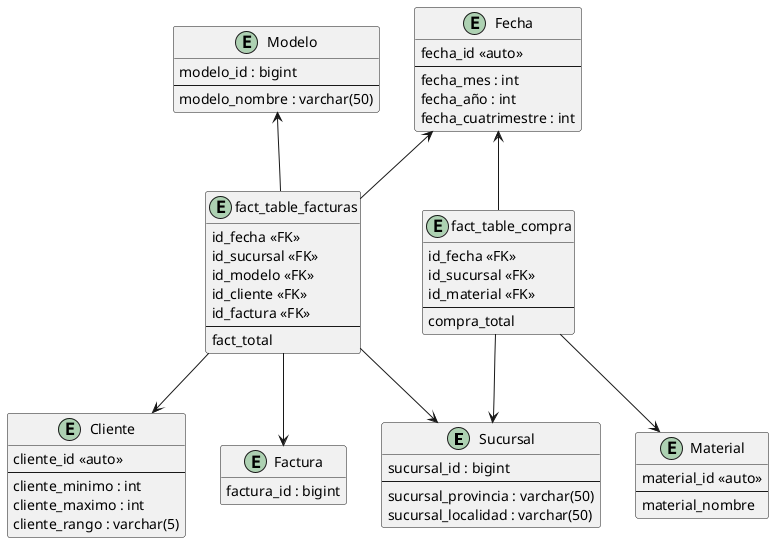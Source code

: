 @startuml BI
hide methods

entity Sucursal {
    sucursal_id : bigint
    --
    sucursal_provincia : varchar(50)
    sucursal_localidad : varchar(50)
}

entity Cliente {
    cliente_id <<auto>>
    --
    cliente_minimo : int
    cliente_maximo : int
    cliente_rango : varchar(5)
}

entity Modelo {
    modelo_id : bigint
    --
    modelo_nombre : varchar(50)
}

entity Fecha {
    fecha_id <<auto>>
    --
    fecha_mes : int
    fecha_año : int
    fecha_cuatrimestre : int
}

entity Factura {
    factura_id : bigint
}

entity Material {
    material_id <<auto>>
    --
    material_nombre
}

entity fact_table_facturas {
    id_fecha <<FK>>
    id_sucursal <<FK>>
    id_modelo <<FK>>
    id_cliente <<FK>>
    id_factura <<FK>>
    --
    fact_total
}

entity fact_table_compra {
    id_fecha <<FK>>
    id_sucursal <<FK>>
    id_material <<FK>>
    --
    compra_total
}

fact_table_facturas --> Cliente
fact_table_facturas --> Sucursal
Fecha <-- fact_table_facturas
Modelo <-- fact_table_facturas
fact_table_facturas --> Factura

Fecha <-- fact_table_compra
fact_table_compra --> Sucursal
fact_table_compra --> Material




@enduml